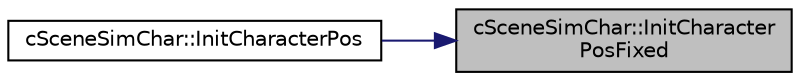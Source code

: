digraph "cSceneSimChar::InitCharacterPosFixed"
{
 // LATEX_PDF_SIZE
  edge [fontname="Helvetica",fontsize="10",labelfontname="Helvetica",labelfontsize="10"];
  node [fontname="Helvetica",fontsize="10",shape=record];
  rankdir="RL";
  Node1 [label="cSceneSimChar::InitCharacter\lPosFixed",height=0.2,width=0.4,color="black", fillcolor="grey75", style="filled", fontcolor="black",tooltip=" "];
  Node1 -> Node2 [dir="back",color="midnightblue",fontsize="10",style="solid",fontname="Helvetica"];
  Node2 [label="cSceneSimChar::InitCharacterPos",height=0.2,width=0.4,color="black", fillcolor="white", style="filled",URL="$classc_scene_sim_char.html#a3ac8de6736a64649470031617f4ef765",tooltip=" "];
}
